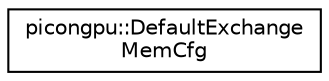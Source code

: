digraph "Graphical Class Hierarchy"
{
 // LATEX_PDF_SIZE
  edge [fontname="Helvetica",fontsize="10",labelfontname="Helvetica",labelfontsize="10"];
  node [fontname="Helvetica",fontsize="10",shape=record];
  rankdir="LR";
  Node0 [label="picongpu::DefaultExchange\lMemCfg",height=0.2,width=0.4,color="black", fillcolor="white", style="filled",URL="$structpicongpu_1_1_default_exchange_mem_cfg.html",tooltip="bytes reserved for species exchange buffer"];
}
